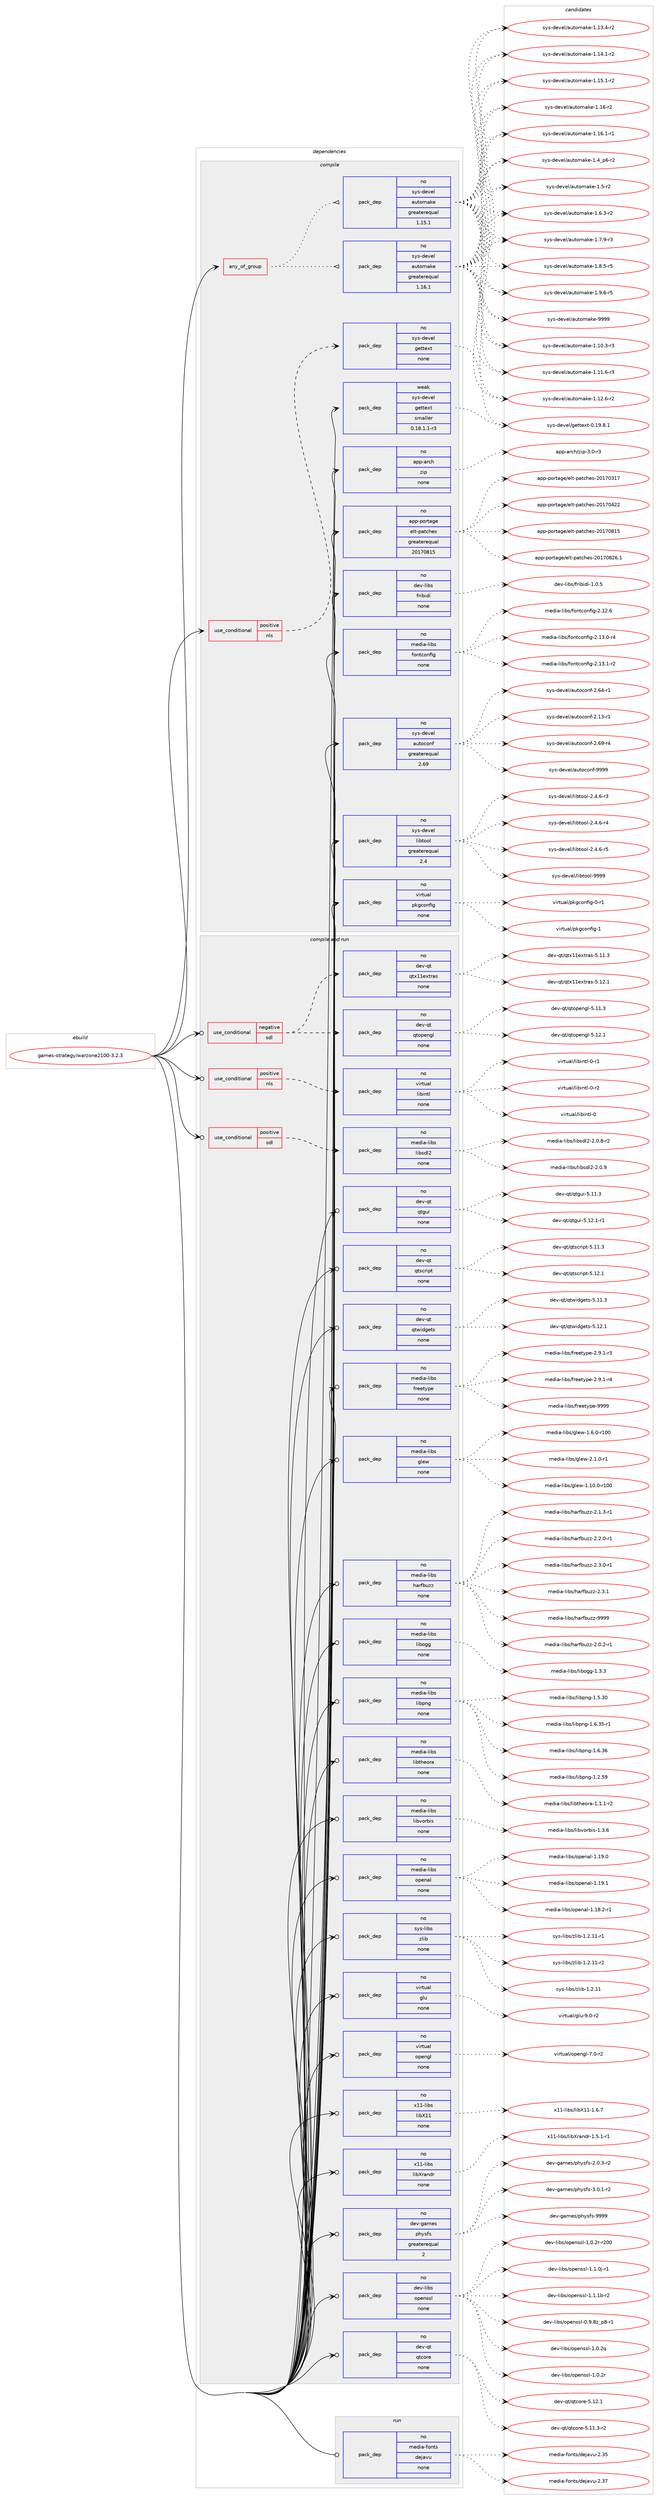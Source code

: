 digraph prolog {

# *************
# Graph options
# *************

newrank=true;
concentrate=true;
compound=true;
graph [rankdir=LR,fontname=Helvetica,fontsize=10,ranksep=1.5];#, ranksep=2.5, nodesep=0.2];
edge  [arrowhead=vee];
node  [fontname=Helvetica,fontsize=10];

# **********
# The ebuild
# **********

subgraph cluster_leftcol {
color=gray;
rank=same;
label=<<i>ebuild</i>>;
id [label="games-strategy/warzone2100-3.2.3", color=red, width=4, href="../games-strategy/warzone2100-3.2.3.svg"];
}

# ****************
# The dependencies
# ****************

subgraph cluster_midcol {
color=gray;
label=<<i>dependencies</i>>;
subgraph cluster_compile {
fillcolor="#eeeeee";
style=filled;
label=<<i>compile</i>>;
subgraph any23508 {
dependency1561836 [label=<<TABLE BORDER="0" CELLBORDER="1" CELLSPACING="0" CELLPADDING="4"><TR><TD CELLPADDING="10">any_of_group</TD></TR></TABLE>>, shape=none, color=red];subgraph pack1110470 {
dependency1561837 [label=<<TABLE BORDER="0" CELLBORDER="1" CELLSPACING="0" CELLPADDING="4" WIDTH="220"><TR><TD ROWSPAN="6" CELLPADDING="30">pack_dep</TD></TR><TR><TD WIDTH="110">no</TD></TR><TR><TD>sys-devel</TD></TR><TR><TD>automake</TD></TR><TR><TD>greaterequal</TD></TR><TR><TD>1.16.1</TD></TR></TABLE>>, shape=none, color=blue];
}
dependency1561836:e -> dependency1561837:w [weight=20,style="dotted",arrowhead="oinv"];
subgraph pack1110471 {
dependency1561838 [label=<<TABLE BORDER="0" CELLBORDER="1" CELLSPACING="0" CELLPADDING="4" WIDTH="220"><TR><TD ROWSPAN="6" CELLPADDING="30">pack_dep</TD></TR><TR><TD WIDTH="110">no</TD></TR><TR><TD>sys-devel</TD></TR><TR><TD>automake</TD></TR><TR><TD>greaterequal</TD></TR><TR><TD>1.15.1</TD></TR></TABLE>>, shape=none, color=blue];
}
dependency1561836:e -> dependency1561838:w [weight=20,style="dotted",arrowhead="oinv"];
}
id:e -> dependency1561836:w [weight=20,style="solid",arrowhead="vee"];
subgraph cond427263 {
dependency1561839 [label=<<TABLE BORDER="0" CELLBORDER="1" CELLSPACING="0" CELLPADDING="4"><TR><TD ROWSPAN="3" CELLPADDING="10">use_conditional</TD></TR><TR><TD>positive</TD></TR><TR><TD>nls</TD></TR></TABLE>>, shape=none, color=red];
subgraph pack1110472 {
dependency1561840 [label=<<TABLE BORDER="0" CELLBORDER="1" CELLSPACING="0" CELLPADDING="4" WIDTH="220"><TR><TD ROWSPAN="6" CELLPADDING="30">pack_dep</TD></TR><TR><TD WIDTH="110">no</TD></TR><TR><TD>sys-devel</TD></TR><TR><TD>gettext</TD></TR><TR><TD>none</TD></TR><TR><TD></TD></TR></TABLE>>, shape=none, color=blue];
}
dependency1561839:e -> dependency1561840:w [weight=20,style="dashed",arrowhead="vee"];
}
id:e -> dependency1561839:w [weight=20,style="solid",arrowhead="vee"];
subgraph pack1110473 {
dependency1561841 [label=<<TABLE BORDER="0" CELLBORDER="1" CELLSPACING="0" CELLPADDING="4" WIDTH="220"><TR><TD ROWSPAN="6" CELLPADDING="30">pack_dep</TD></TR><TR><TD WIDTH="110">no</TD></TR><TR><TD>app-arch</TD></TR><TR><TD>zip</TD></TR><TR><TD>none</TD></TR><TR><TD></TD></TR></TABLE>>, shape=none, color=blue];
}
id:e -> dependency1561841:w [weight=20,style="solid",arrowhead="vee"];
subgraph pack1110474 {
dependency1561842 [label=<<TABLE BORDER="0" CELLBORDER="1" CELLSPACING="0" CELLPADDING="4" WIDTH="220"><TR><TD ROWSPAN="6" CELLPADDING="30">pack_dep</TD></TR><TR><TD WIDTH="110">no</TD></TR><TR><TD>app-portage</TD></TR><TR><TD>elt-patches</TD></TR><TR><TD>greaterequal</TD></TR><TR><TD>20170815</TD></TR></TABLE>>, shape=none, color=blue];
}
id:e -> dependency1561842:w [weight=20,style="solid",arrowhead="vee"];
subgraph pack1110475 {
dependency1561843 [label=<<TABLE BORDER="0" CELLBORDER="1" CELLSPACING="0" CELLPADDING="4" WIDTH="220"><TR><TD ROWSPAN="6" CELLPADDING="30">pack_dep</TD></TR><TR><TD WIDTH="110">no</TD></TR><TR><TD>dev-libs</TD></TR><TR><TD>fribidi</TD></TR><TR><TD>none</TD></TR><TR><TD></TD></TR></TABLE>>, shape=none, color=blue];
}
id:e -> dependency1561843:w [weight=20,style="solid",arrowhead="vee"];
subgraph pack1110476 {
dependency1561844 [label=<<TABLE BORDER="0" CELLBORDER="1" CELLSPACING="0" CELLPADDING="4" WIDTH="220"><TR><TD ROWSPAN="6" CELLPADDING="30">pack_dep</TD></TR><TR><TD WIDTH="110">no</TD></TR><TR><TD>media-libs</TD></TR><TR><TD>fontconfig</TD></TR><TR><TD>none</TD></TR><TR><TD></TD></TR></TABLE>>, shape=none, color=blue];
}
id:e -> dependency1561844:w [weight=20,style="solid",arrowhead="vee"];
subgraph pack1110477 {
dependency1561845 [label=<<TABLE BORDER="0" CELLBORDER="1" CELLSPACING="0" CELLPADDING="4" WIDTH="220"><TR><TD ROWSPAN="6" CELLPADDING="30">pack_dep</TD></TR><TR><TD WIDTH="110">no</TD></TR><TR><TD>sys-devel</TD></TR><TR><TD>autoconf</TD></TR><TR><TD>greaterequal</TD></TR><TR><TD>2.69</TD></TR></TABLE>>, shape=none, color=blue];
}
id:e -> dependency1561845:w [weight=20,style="solid",arrowhead="vee"];
subgraph pack1110478 {
dependency1561846 [label=<<TABLE BORDER="0" CELLBORDER="1" CELLSPACING="0" CELLPADDING="4" WIDTH="220"><TR><TD ROWSPAN="6" CELLPADDING="30">pack_dep</TD></TR><TR><TD WIDTH="110">no</TD></TR><TR><TD>sys-devel</TD></TR><TR><TD>libtool</TD></TR><TR><TD>greaterequal</TD></TR><TR><TD>2.4</TD></TR></TABLE>>, shape=none, color=blue];
}
id:e -> dependency1561846:w [weight=20,style="solid",arrowhead="vee"];
subgraph pack1110479 {
dependency1561847 [label=<<TABLE BORDER="0" CELLBORDER="1" CELLSPACING="0" CELLPADDING="4" WIDTH="220"><TR><TD ROWSPAN="6" CELLPADDING="30">pack_dep</TD></TR><TR><TD WIDTH="110">no</TD></TR><TR><TD>virtual</TD></TR><TR><TD>pkgconfig</TD></TR><TR><TD>none</TD></TR><TR><TD></TD></TR></TABLE>>, shape=none, color=blue];
}
id:e -> dependency1561847:w [weight=20,style="solid",arrowhead="vee"];
subgraph pack1110480 {
dependency1561848 [label=<<TABLE BORDER="0" CELLBORDER="1" CELLSPACING="0" CELLPADDING="4" WIDTH="220"><TR><TD ROWSPAN="6" CELLPADDING="30">pack_dep</TD></TR><TR><TD WIDTH="110">weak</TD></TR><TR><TD>sys-devel</TD></TR><TR><TD>gettext</TD></TR><TR><TD>smaller</TD></TR><TR><TD>0.18.1.1-r3</TD></TR></TABLE>>, shape=none, color=blue];
}
id:e -> dependency1561848:w [weight=20,style="solid",arrowhead="vee"];
}
subgraph cluster_compileandrun {
fillcolor="#eeeeee";
style=filled;
label=<<i>compile and run</i>>;
subgraph cond427264 {
dependency1561849 [label=<<TABLE BORDER="0" CELLBORDER="1" CELLSPACING="0" CELLPADDING="4"><TR><TD ROWSPAN="3" CELLPADDING="10">use_conditional</TD></TR><TR><TD>negative</TD></TR><TR><TD>sdl</TD></TR></TABLE>>, shape=none, color=red];
subgraph pack1110481 {
dependency1561850 [label=<<TABLE BORDER="0" CELLBORDER="1" CELLSPACING="0" CELLPADDING="4" WIDTH="220"><TR><TD ROWSPAN="6" CELLPADDING="30">pack_dep</TD></TR><TR><TD WIDTH="110">no</TD></TR><TR><TD>dev-qt</TD></TR><TR><TD>qtopengl</TD></TR><TR><TD>none</TD></TR><TR><TD></TD></TR></TABLE>>, shape=none, color=blue];
}
dependency1561849:e -> dependency1561850:w [weight=20,style="dashed",arrowhead="vee"];
subgraph pack1110482 {
dependency1561851 [label=<<TABLE BORDER="0" CELLBORDER="1" CELLSPACING="0" CELLPADDING="4" WIDTH="220"><TR><TD ROWSPAN="6" CELLPADDING="30">pack_dep</TD></TR><TR><TD WIDTH="110">no</TD></TR><TR><TD>dev-qt</TD></TR><TR><TD>qtx11extras</TD></TR><TR><TD>none</TD></TR><TR><TD></TD></TR></TABLE>>, shape=none, color=blue];
}
dependency1561849:e -> dependency1561851:w [weight=20,style="dashed",arrowhead="vee"];
}
id:e -> dependency1561849:w [weight=20,style="solid",arrowhead="odotvee"];
subgraph cond427265 {
dependency1561852 [label=<<TABLE BORDER="0" CELLBORDER="1" CELLSPACING="0" CELLPADDING="4"><TR><TD ROWSPAN="3" CELLPADDING="10">use_conditional</TD></TR><TR><TD>positive</TD></TR><TR><TD>nls</TD></TR></TABLE>>, shape=none, color=red];
subgraph pack1110483 {
dependency1561853 [label=<<TABLE BORDER="0" CELLBORDER="1" CELLSPACING="0" CELLPADDING="4" WIDTH="220"><TR><TD ROWSPAN="6" CELLPADDING="30">pack_dep</TD></TR><TR><TD WIDTH="110">no</TD></TR><TR><TD>virtual</TD></TR><TR><TD>libintl</TD></TR><TR><TD>none</TD></TR><TR><TD></TD></TR></TABLE>>, shape=none, color=blue];
}
dependency1561852:e -> dependency1561853:w [weight=20,style="dashed",arrowhead="vee"];
}
id:e -> dependency1561852:w [weight=20,style="solid",arrowhead="odotvee"];
subgraph cond427266 {
dependency1561854 [label=<<TABLE BORDER="0" CELLBORDER="1" CELLSPACING="0" CELLPADDING="4"><TR><TD ROWSPAN="3" CELLPADDING="10">use_conditional</TD></TR><TR><TD>positive</TD></TR><TR><TD>sdl</TD></TR></TABLE>>, shape=none, color=red];
subgraph pack1110484 {
dependency1561855 [label=<<TABLE BORDER="0" CELLBORDER="1" CELLSPACING="0" CELLPADDING="4" WIDTH="220"><TR><TD ROWSPAN="6" CELLPADDING="30">pack_dep</TD></TR><TR><TD WIDTH="110">no</TD></TR><TR><TD>media-libs</TD></TR><TR><TD>libsdl2</TD></TR><TR><TD>none</TD></TR><TR><TD></TD></TR></TABLE>>, shape=none, color=blue];
}
dependency1561854:e -> dependency1561855:w [weight=20,style="dashed",arrowhead="vee"];
}
id:e -> dependency1561854:w [weight=20,style="solid",arrowhead="odotvee"];
subgraph pack1110485 {
dependency1561856 [label=<<TABLE BORDER="0" CELLBORDER="1" CELLSPACING="0" CELLPADDING="4" WIDTH="220"><TR><TD ROWSPAN="6" CELLPADDING="30">pack_dep</TD></TR><TR><TD WIDTH="110">no</TD></TR><TR><TD>dev-games</TD></TR><TR><TD>physfs</TD></TR><TR><TD>greaterequal</TD></TR><TR><TD>2</TD></TR></TABLE>>, shape=none, color=blue];
}
id:e -> dependency1561856:w [weight=20,style="solid",arrowhead="odotvee"];
subgraph pack1110486 {
dependency1561857 [label=<<TABLE BORDER="0" CELLBORDER="1" CELLSPACING="0" CELLPADDING="4" WIDTH="220"><TR><TD ROWSPAN="6" CELLPADDING="30">pack_dep</TD></TR><TR><TD WIDTH="110">no</TD></TR><TR><TD>dev-libs</TD></TR><TR><TD>openssl</TD></TR><TR><TD>none</TD></TR><TR><TD></TD></TR></TABLE>>, shape=none, color=blue];
}
id:e -> dependency1561857:w [weight=20,style="solid",arrowhead="odotvee"];
subgraph pack1110487 {
dependency1561858 [label=<<TABLE BORDER="0" CELLBORDER="1" CELLSPACING="0" CELLPADDING="4" WIDTH="220"><TR><TD ROWSPAN="6" CELLPADDING="30">pack_dep</TD></TR><TR><TD WIDTH="110">no</TD></TR><TR><TD>dev-qt</TD></TR><TR><TD>qtcore</TD></TR><TR><TD>none</TD></TR><TR><TD></TD></TR></TABLE>>, shape=none, color=blue];
}
id:e -> dependency1561858:w [weight=20,style="solid",arrowhead="odotvee"];
subgraph pack1110488 {
dependency1561859 [label=<<TABLE BORDER="0" CELLBORDER="1" CELLSPACING="0" CELLPADDING="4" WIDTH="220"><TR><TD ROWSPAN="6" CELLPADDING="30">pack_dep</TD></TR><TR><TD WIDTH="110">no</TD></TR><TR><TD>dev-qt</TD></TR><TR><TD>qtgui</TD></TR><TR><TD>none</TD></TR><TR><TD></TD></TR></TABLE>>, shape=none, color=blue];
}
id:e -> dependency1561859:w [weight=20,style="solid",arrowhead="odotvee"];
subgraph pack1110489 {
dependency1561860 [label=<<TABLE BORDER="0" CELLBORDER="1" CELLSPACING="0" CELLPADDING="4" WIDTH="220"><TR><TD ROWSPAN="6" CELLPADDING="30">pack_dep</TD></TR><TR><TD WIDTH="110">no</TD></TR><TR><TD>dev-qt</TD></TR><TR><TD>qtscript</TD></TR><TR><TD>none</TD></TR><TR><TD></TD></TR></TABLE>>, shape=none, color=blue];
}
id:e -> dependency1561860:w [weight=20,style="solid",arrowhead="odotvee"];
subgraph pack1110490 {
dependency1561861 [label=<<TABLE BORDER="0" CELLBORDER="1" CELLSPACING="0" CELLPADDING="4" WIDTH="220"><TR><TD ROWSPAN="6" CELLPADDING="30">pack_dep</TD></TR><TR><TD WIDTH="110">no</TD></TR><TR><TD>dev-qt</TD></TR><TR><TD>qtwidgets</TD></TR><TR><TD>none</TD></TR><TR><TD></TD></TR></TABLE>>, shape=none, color=blue];
}
id:e -> dependency1561861:w [weight=20,style="solid",arrowhead="odotvee"];
subgraph pack1110491 {
dependency1561862 [label=<<TABLE BORDER="0" CELLBORDER="1" CELLSPACING="0" CELLPADDING="4" WIDTH="220"><TR><TD ROWSPAN="6" CELLPADDING="30">pack_dep</TD></TR><TR><TD WIDTH="110">no</TD></TR><TR><TD>media-libs</TD></TR><TR><TD>freetype</TD></TR><TR><TD>none</TD></TR><TR><TD></TD></TR></TABLE>>, shape=none, color=blue];
}
id:e -> dependency1561862:w [weight=20,style="solid",arrowhead="odotvee"];
subgraph pack1110492 {
dependency1561863 [label=<<TABLE BORDER="0" CELLBORDER="1" CELLSPACING="0" CELLPADDING="4" WIDTH="220"><TR><TD ROWSPAN="6" CELLPADDING="30">pack_dep</TD></TR><TR><TD WIDTH="110">no</TD></TR><TR><TD>media-libs</TD></TR><TR><TD>glew</TD></TR><TR><TD>none</TD></TR><TR><TD></TD></TR></TABLE>>, shape=none, color=blue];
}
id:e -> dependency1561863:w [weight=20,style="solid",arrowhead="odotvee"];
subgraph pack1110493 {
dependency1561864 [label=<<TABLE BORDER="0" CELLBORDER="1" CELLSPACING="0" CELLPADDING="4" WIDTH="220"><TR><TD ROWSPAN="6" CELLPADDING="30">pack_dep</TD></TR><TR><TD WIDTH="110">no</TD></TR><TR><TD>media-libs</TD></TR><TR><TD>harfbuzz</TD></TR><TR><TD>none</TD></TR><TR><TD></TD></TR></TABLE>>, shape=none, color=blue];
}
id:e -> dependency1561864:w [weight=20,style="solid",arrowhead="odotvee"];
subgraph pack1110494 {
dependency1561865 [label=<<TABLE BORDER="0" CELLBORDER="1" CELLSPACING="0" CELLPADDING="4" WIDTH="220"><TR><TD ROWSPAN="6" CELLPADDING="30">pack_dep</TD></TR><TR><TD WIDTH="110">no</TD></TR><TR><TD>media-libs</TD></TR><TR><TD>libogg</TD></TR><TR><TD>none</TD></TR><TR><TD></TD></TR></TABLE>>, shape=none, color=blue];
}
id:e -> dependency1561865:w [weight=20,style="solid",arrowhead="odotvee"];
subgraph pack1110495 {
dependency1561866 [label=<<TABLE BORDER="0" CELLBORDER="1" CELLSPACING="0" CELLPADDING="4" WIDTH="220"><TR><TD ROWSPAN="6" CELLPADDING="30">pack_dep</TD></TR><TR><TD WIDTH="110">no</TD></TR><TR><TD>media-libs</TD></TR><TR><TD>libpng</TD></TR><TR><TD>none</TD></TR><TR><TD></TD></TR></TABLE>>, shape=none, color=blue];
}
id:e -> dependency1561866:w [weight=20,style="solid",arrowhead="odotvee"];
subgraph pack1110496 {
dependency1561867 [label=<<TABLE BORDER="0" CELLBORDER="1" CELLSPACING="0" CELLPADDING="4" WIDTH="220"><TR><TD ROWSPAN="6" CELLPADDING="30">pack_dep</TD></TR><TR><TD WIDTH="110">no</TD></TR><TR><TD>media-libs</TD></TR><TR><TD>libtheora</TD></TR><TR><TD>none</TD></TR><TR><TD></TD></TR></TABLE>>, shape=none, color=blue];
}
id:e -> dependency1561867:w [weight=20,style="solid",arrowhead="odotvee"];
subgraph pack1110497 {
dependency1561868 [label=<<TABLE BORDER="0" CELLBORDER="1" CELLSPACING="0" CELLPADDING="4" WIDTH="220"><TR><TD ROWSPAN="6" CELLPADDING="30">pack_dep</TD></TR><TR><TD WIDTH="110">no</TD></TR><TR><TD>media-libs</TD></TR><TR><TD>libvorbis</TD></TR><TR><TD>none</TD></TR><TR><TD></TD></TR></TABLE>>, shape=none, color=blue];
}
id:e -> dependency1561868:w [weight=20,style="solid",arrowhead="odotvee"];
subgraph pack1110498 {
dependency1561869 [label=<<TABLE BORDER="0" CELLBORDER="1" CELLSPACING="0" CELLPADDING="4" WIDTH="220"><TR><TD ROWSPAN="6" CELLPADDING="30">pack_dep</TD></TR><TR><TD WIDTH="110">no</TD></TR><TR><TD>media-libs</TD></TR><TR><TD>openal</TD></TR><TR><TD>none</TD></TR><TR><TD></TD></TR></TABLE>>, shape=none, color=blue];
}
id:e -> dependency1561869:w [weight=20,style="solid",arrowhead="odotvee"];
subgraph pack1110499 {
dependency1561870 [label=<<TABLE BORDER="0" CELLBORDER="1" CELLSPACING="0" CELLPADDING="4" WIDTH="220"><TR><TD ROWSPAN="6" CELLPADDING="30">pack_dep</TD></TR><TR><TD WIDTH="110">no</TD></TR><TR><TD>sys-libs</TD></TR><TR><TD>zlib</TD></TR><TR><TD>none</TD></TR><TR><TD></TD></TR></TABLE>>, shape=none, color=blue];
}
id:e -> dependency1561870:w [weight=20,style="solid",arrowhead="odotvee"];
subgraph pack1110500 {
dependency1561871 [label=<<TABLE BORDER="0" CELLBORDER="1" CELLSPACING="0" CELLPADDING="4" WIDTH="220"><TR><TD ROWSPAN="6" CELLPADDING="30">pack_dep</TD></TR><TR><TD WIDTH="110">no</TD></TR><TR><TD>virtual</TD></TR><TR><TD>glu</TD></TR><TR><TD>none</TD></TR><TR><TD></TD></TR></TABLE>>, shape=none, color=blue];
}
id:e -> dependency1561871:w [weight=20,style="solid",arrowhead="odotvee"];
subgraph pack1110501 {
dependency1561872 [label=<<TABLE BORDER="0" CELLBORDER="1" CELLSPACING="0" CELLPADDING="4" WIDTH="220"><TR><TD ROWSPAN="6" CELLPADDING="30">pack_dep</TD></TR><TR><TD WIDTH="110">no</TD></TR><TR><TD>virtual</TD></TR><TR><TD>opengl</TD></TR><TR><TD>none</TD></TR><TR><TD></TD></TR></TABLE>>, shape=none, color=blue];
}
id:e -> dependency1561872:w [weight=20,style="solid",arrowhead="odotvee"];
subgraph pack1110502 {
dependency1561873 [label=<<TABLE BORDER="0" CELLBORDER="1" CELLSPACING="0" CELLPADDING="4" WIDTH="220"><TR><TD ROWSPAN="6" CELLPADDING="30">pack_dep</TD></TR><TR><TD WIDTH="110">no</TD></TR><TR><TD>x11-libs</TD></TR><TR><TD>libX11</TD></TR><TR><TD>none</TD></TR><TR><TD></TD></TR></TABLE>>, shape=none, color=blue];
}
id:e -> dependency1561873:w [weight=20,style="solid",arrowhead="odotvee"];
subgraph pack1110503 {
dependency1561874 [label=<<TABLE BORDER="0" CELLBORDER="1" CELLSPACING="0" CELLPADDING="4" WIDTH="220"><TR><TD ROWSPAN="6" CELLPADDING="30">pack_dep</TD></TR><TR><TD WIDTH="110">no</TD></TR><TR><TD>x11-libs</TD></TR><TR><TD>libXrandr</TD></TR><TR><TD>none</TD></TR><TR><TD></TD></TR></TABLE>>, shape=none, color=blue];
}
id:e -> dependency1561874:w [weight=20,style="solid",arrowhead="odotvee"];
}
subgraph cluster_run {
fillcolor="#eeeeee";
style=filled;
label=<<i>run</i>>;
subgraph pack1110504 {
dependency1561875 [label=<<TABLE BORDER="0" CELLBORDER="1" CELLSPACING="0" CELLPADDING="4" WIDTH="220"><TR><TD ROWSPAN="6" CELLPADDING="30">pack_dep</TD></TR><TR><TD WIDTH="110">no</TD></TR><TR><TD>media-fonts</TD></TR><TR><TD>dejavu</TD></TR><TR><TD>none</TD></TR><TR><TD></TD></TR></TABLE>>, shape=none, color=blue];
}
id:e -> dependency1561875:w [weight=20,style="solid",arrowhead="odot"];
}
}

# **************
# The candidates
# **************

subgraph cluster_choices {
rank=same;
color=gray;
label=<<i>candidates</i>>;

subgraph choice1110470 {
color=black;
nodesep=1;
choice11512111545100101118101108479711711611110997107101454946494846514511451 [label="sys-devel/automake-1.10.3-r3", color=red, width=4,href="../sys-devel/automake-1.10.3-r3.svg"];
choice11512111545100101118101108479711711611110997107101454946494946544511451 [label="sys-devel/automake-1.11.6-r3", color=red, width=4,href="../sys-devel/automake-1.11.6-r3.svg"];
choice11512111545100101118101108479711711611110997107101454946495046544511450 [label="sys-devel/automake-1.12.6-r2", color=red, width=4,href="../sys-devel/automake-1.12.6-r2.svg"];
choice11512111545100101118101108479711711611110997107101454946495146524511450 [label="sys-devel/automake-1.13.4-r2", color=red, width=4,href="../sys-devel/automake-1.13.4-r2.svg"];
choice11512111545100101118101108479711711611110997107101454946495246494511450 [label="sys-devel/automake-1.14.1-r2", color=red, width=4,href="../sys-devel/automake-1.14.1-r2.svg"];
choice11512111545100101118101108479711711611110997107101454946495346494511450 [label="sys-devel/automake-1.15.1-r2", color=red, width=4,href="../sys-devel/automake-1.15.1-r2.svg"];
choice1151211154510010111810110847971171161111099710710145494649544511450 [label="sys-devel/automake-1.16-r2", color=red, width=4,href="../sys-devel/automake-1.16-r2.svg"];
choice11512111545100101118101108479711711611110997107101454946495446494511449 [label="sys-devel/automake-1.16.1-r1", color=red, width=4,href="../sys-devel/automake-1.16.1-r1.svg"];
choice115121115451001011181011084797117116111109971071014549465295112544511450 [label="sys-devel/automake-1.4_p6-r2", color=red, width=4,href="../sys-devel/automake-1.4_p6-r2.svg"];
choice11512111545100101118101108479711711611110997107101454946534511450 [label="sys-devel/automake-1.5-r2", color=red, width=4,href="../sys-devel/automake-1.5-r2.svg"];
choice115121115451001011181011084797117116111109971071014549465446514511450 [label="sys-devel/automake-1.6.3-r2", color=red, width=4,href="../sys-devel/automake-1.6.3-r2.svg"];
choice115121115451001011181011084797117116111109971071014549465546574511451 [label="sys-devel/automake-1.7.9-r3", color=red, width=4,href="../sys-devel/automake-1.7.9-r3.svg"];
choice115121115451001011181011084797117116111109971071014549465646534511453 [label="sys-devel/automake-1.8.5-r5", color=red, width=4,href="../sys-devel/automake-1.8.5-r5.svg"];
choice115121115451001011181011084797117116111109971071014549465746544511453 [label="sys-devel/automake-1.9.6-r5", color=red, width=4,href="../sys-devel/automake-1.9.6-r5.svg"];
choice115121115451001011181011084797117116111109971071014557575757 [label="sys-devel/automake-9999", color=red, width=4,href="../sys-devel/automake-9999.svg"];
dependency1561837:e -> choice11512111545100101118101108479711711611110997107101454946494846514511451:w [style=dotted,weight="100"];
dependency1561837:e -> choice11512111545100101118101108479711711611110997107101454946494946544511451:w [style=dotted,weight="100"];
dependency1561837:e -> choice11512111545100101118101108479711711611110997107101454946495046544511450:w [style=dotted,weight="100"];
dependency1561837:e -> choice11512111545100101118101108479711711611110997107101454946495146524511450:w [style=dotted,weight="100"];
dependency1561837:e -> choice11512111545100101118101108479711711611110997107101454946495246494511450:w [style=dotted,weight="100"];
dependency1561837:e -> choice11512111545100101118101108479711711611110997107101454946495346494511450:w [style=dotted,weight="100"];
dependency1561837:e -> choice1151211154510010111810110847971171161111099710710145494649544511450:w [style=dotted,weight="100"];
dependency1561837:e -> choice11512111545100101118101108479711711611110997107101454946495446494511449:w [style=dotted,weight="100"];
dependency1561837:e -> choice115121115451001011181011084797117116111109971071014549465295112544511450:w [style=dotted,weight="100"];
dependency1561837:e -> choice11512111545100101118101108479711711611110997107101454946534511450:w [style=dotted,weight="100"];
dependency1561837:e -> choice115121115451001011181011084797117116111109971071014549465446514511450:w [style=dotted,weight="100"];
dependency1561837:e -> choice115121115451001011181011084797117116111109971071014549465546574511451:w [style=dotted,weight="100"];
dependency1561837:e -> choice115121115451001011181011084797117116111109971071014549465646534511453:w [style=dotted,weight="100"];
dependency1561837:e -> choice115121115451001011181011084797117116111109971071014549465746544511453:w [style=dotted,weight="100"];
dependency1561837:e -> choice115121115451001011181011084797117116111109971071014557575757:w [style=dotted,weight="100"];
}
subgraph choice1110471 {
color=black;
nodesep=1;
choice11512111545100101118101108479711711611110997107101454946494846514511451 [label="sys-devel/automake-1.10.3-r3", color=red, width=4,href="../sys-devel/automake-1.10.3-r3.svg"];
choice11512111545100101118101108479711711611110997107101454946494946544511451 [label="sys-devel/automake-1.11.6-r3", color=red, width=4,href="../sys-devel/automake-1.11.6-r3.svg"];
choice11512111545100101118101108479711711611110997107101454946495046544511450 [label="sys-devel/automake-1.12.6-r2", color=red, width=4,href="../sys-devel/automake-1.12.6-r2.svg"];
choice11512111545100101118101108479711711611110997107101454946495146524511450 [label="sys-devel/automake-1.13.4-r2", color=red, width=4,href="../sys-devel/automake-1.13.4-r2.svg"];
choice11512111545100101118101108479711711611110997107101454946495246494511450 [label="sys-devel/automake-1.14.1-r2", color=red, width=4,href="../sys-devel/automake-1.14.1-r2.svg"];
choice11512111545100101118101108479711711611110997107101454946495346494511450 [label="sys-devel/automake-1.15.1-r2", color=red, width=4,href="../sys-devel/automake-1.15.1-r2.svg"];
choice1151211154510010111810110847971171161111099710710145494649544511450 [label="sys-devel/automake-1.16-r2", color=red, width=4,href="../sys-devel/automake-1.16-r2.svg"];
choice11512111545100101118101108479711711611110997107101454946495446494511449 [label="sys-devel/automake-1.16.1-r1", color=red, width=4,href="../sys-devel/automake-1.16.1-r1.svg"];
choice115121115451001011181011084797117116111109971071014549465295112544511450 [label="sys-devel/automake-1.4_p6-r2", color=red, width=4,href="../sys-devel/automake-1.4_p6-r2.svg"];
choice11512111545100101118101108479711711611110997107101454946534511450 [label="sys-devel/automake-1.5-r2", color=red, width=4,href="../sys-devel/automake-1.5-r2.svg"];
choice115121115451001011181011084797117116111109971071014549465446514511450 [label="sys-devel/automake-1.6.3-r2", color=red, width=4,href="../sys-devel/automake-1.6.3-r2.svg"];
choice115121115451001011181011084797117116111109971071014549465546574511451 [label="sys-devel/automake-1.7.9-r3", color=red, width=4,href="../sys-devel/automake-1.7.9-r3.svg"];
choice115121115451001011181011084797117116111109971071014549465646534511453 [label="sys-devel/automake-1.8.5-r5", color=red, width=4,href="../sys-devel/automake-1.8.5-r5.svg"];
choice115121115451001011181011084797117116111109971071014549465746544511453 [label="sys-devel/automake-1.9.6-r5", color=red, width=4,href="../sys-devel/automake-1.9.6-r5.svg"];
choice115121115451001011181011084797117116111109971071014557575757 [label="sys-devel/automake-9999", color=red, width=4,href="../sys-devel/automake-9999.svg"];
dependency1561838:e -> choice11512111545100101118101108479711711611110997107101454946494846514511451:w [style=dotted,weight="100"];
dependency1561838:e -> choice11512111545100101118101108479711711611110997107101454946494946544511451:w [style=dotted,weight="100"];
dependency1561838:e -> choice11512111545100101118101108479711711611110997107101454946495046544511450:w [style=dotted,weight="100"];
dependency1561838:e -> choice11512111545100101118101108479711711611110997107101454946495146524511450:w [style=dotted,weight="100"];
dependency1561838:e -> choice11512111545100101118101108479711711611110997107101454946495246494511450:w [style=dotted,weight="100"];
dependency1561838:e -> choice11512111545100101118101108479711711611110997107101454946495346494511450:w [style=dotted,weight="100"];
dependency1561838:e -> choice1151211154510010111810110847971171161111099710710145494649544511450:w [style=dotted,weight="100"];
dependency1561838:e -> choice11512111545100101118101108479711711611110997107101454946495446494511449:w [style=dotted,weight="100"];
dependency1561838:e -> choice115121115451001011181011084797117116111109971071014549465295112544511450:w [style=dotted,weight="100"];
dependency1561838:e -> choice11512111545100101118101108479711711611110997107101454946534511450:w [style=dotted,weight="100"];
dependency1561838:e -> choice115121115451001011181011084797117116111109971071014549465446514511450:w [style=dotted,weight="100"];
dependency1561838:e -> choice115121115451001011181011084797117116111109971071014549465546574511451:w [style=dotted,weight="100"];
dependency1561838:e -> choice115121115451001011181011084797117116111109971071014549465646534511453:w [style=dotted,weight="100"];
dependency1561838:e -> choice115121115451001011181011084797117116111109971071014549465746544511453:w [style=dotted,weight="100"];
dependency1561838:e -> choice115121115451001011181011084797117116111109971071014557575757:w [style=dotted,weight="100"];
}
subgraph choice1110472 {
color=black;
nodesep=1;
choice1151211154510010111810110847103101116116101120116454846495746564649 [label="sys-devel/gettext-0.19.8.1", color=red, width=4,href="../sys-devel/gettext-0.19.8.1.svg"];
dependency1561840:e -> choice1151211154510010111810110847103101116116101120116454846495746564649:w [style=dotted,weight="100"];
}
subgraph choice1110473 {
color=black;
nodesep=1;
choice9711211245971149910447122105112455146484511451 [label="app-arch/zip-3.0-r3", color=red, width=4,href="../app-arch/zip-3.0-r3.svg"];
dependency1561841:e -> choice9711211245971149910447122105112455146484511451:w [style=dotted,weight="100"];
}
subgraph choice1110474 {
color=black;
nodesep=1;
choice97112112451121111141169710310147101108116451129711699104101115455048495548514955 [label="app-portage/elt-patches-20170317", color=red, width=4,href="../app-portage/elt-patches-20170317.svg"];
choice97112112451121111141169710310147101108116451129711699104101115455048495548525050 [label="app-portage/elt-patches-20170422", color=red, width=4,href="../app-portage/elt-patches-20170422.svg"];
choice97112112451121111141169710310147101108116451129711699104101115455048495548564953 [label="app-portage/elt-patches-20170815", color=red, width=4,href="../app-portage/elt-patches-20170815.svg"];
choice971121124511211111411697103101471011081164511297116991041011154550484955485650544649 [label="app-portage/elt-patches-20170826.1", color=red, width=4,href="../app-portage/elt-patches-20170826.1.svg"];
dependency1561842:e -> choice97112112451121111141169710310147101108116451129711699104101115455048495548514955:w [style=dotted,weight="100"];
dependency1561842:e -> choice97112112451121111141169710310147101108116451129711699104101115455048495548525050:w [style=dotted,weight="100"];
dependency1561842:e -> choice97112112451121111141169710310147101108116451129711699104101115455048495548564953:w [style=dotted,weight="100"];
dependency1561842:e -> choice971121124511211111411697103101471011081164511297116991041011154550484955485650544649:w [style=dotted,weight="100"];
}
subgraph choice1110475 {
color=black;
nodesep=1;
choice10010111845108105981154710211410598105100105454946484653 [label="dev-libs/fribidi-1.0.5", color=red, width=4,href="../dev-libs/fribidi-1.0.5.svg"];
dependency1561843:e -> choice10010111845108105981154710211410598105100105454946484653:w [style=dotted,weight="100"];
}
subgraph choice1110476 {
color=black;
nodesep=1;
choice109101100105974510810598115471021111101169911111010210510345504649504654 [label="media-libs/fontconfig-2.12.6", color=red, width=4,href="../media-libs/fontconfig-2.12.6.svg"];
choice1091011001059745108105981154710211111011699111110102105103455046495146484511452 [label="media-libs/fontconfig-2.13.0-r4", color=red, width=4,href="../media-libs/fontconfig-2.13.0-r4.svg"];
choice1091011001059745108105981154710211111011699111110102105103455046495146494511450 [label="media-libs/fontconfig-2.13.1-r2", color=red, width=4,href="../media-libs/fontconfig-2.13.1-r2.svg"];
dependency1561844:e -> choice109101100105974510810598115471021111101169911111010210510345504649504654:w [style=dotted,weight="100"];
dependency1561844:e -> choice1091011001059745108105981154710211111011699111110102105103455046495146484511452:w [style=dotted,weight="100"];
dependency1561844:e -> choice1091011001059745108105981154710211111011699111110102105103455046495146494511450:w [style=dotted,weight="100"];
}
subgraph choice1110477 {
color=black;
nodesep=1;
choice1151211154510010111810110847971171161119911111010245504649514511449 [label="sys-devel/autoconf-2.13-r1", color=red, width=4,href="../sys-devel/autoconf-2.13-r1.svg"];
choice1151211154510010111810110847971171161119911111010245504654524511449 [label="sys-devel/autoconf-2.64-r1", color=red, width=4,href="../sys-devel/autoconf-2.64-r1.svg"];
choice1151211154510010111810110847971171161119911111010245504654574511452 [label="sys-devel/autoconf-2.69-r4", color=red, width=4,href="../sys-devel/autoconf-2.69-r4.svg"];
choice115121115451001011181011084797117116111991111101024557575757 [label="sys-devel/autoconf-9999", color=red, width=4,href="../sys-devel/autoconf-9999.svg"];
dependency1561845:e -> choice1151211154510010111810110847971171161119911111010245504649514511449:w [style=dotted,weight="100"];
dependency1561845:e -> choice1151211154510010111810110847971171161119911111010245504654524511449:w [style=dotted,weight="100"];
dependency1561845:e -> choice1151211154510010111810110847971171161119911111010245504654574511452:w [style=dotted,weight="100"];
dependency1561845:e -> choice115121115451001011181011084797117116111991111101024557575757:w [style=dotted,weight="100"];
}
subgraph choice1110478 {
color=black;
nodesep=1;
choice1151211154510010111810110847108105981161111111084550465246544511451 [label="sys-devel/libtool-2.4.6-r3", color=red, width=4,href="../sys-devel/libtool-2.4.6-r3.svg"];
choice1151211154510010111810110847108105981161111111084550465246544511452 [label="sys-devel/libtool-2.4.6-r4", color=red, width=4,href="../sys-devel/libtool-2.4.6-r4.svg"];
choice1151211154510010111810110847108105981161111111084550465246544511453 [label="sys-devel/libtool-2.4.6-r5", color=red, width=4,href="../sys-devel/libtool-2.4.6-r5.svg"];
choice1151211154510010111810110847108105981161111111084557575757 [label="sys-devel/libtool-9999", color=red, width=4,href="../sys-devel/libtool-9999.svg"];
dependency1561846:e -> choice1151211154510010111810110847108105981161111111084550465246544511451:w [style=dotted,weight="100"];
dependency1561846:e -> choice1151211154510010111810110847108105981161111111084550465246544511452:w [style=dotted,weight="100"];
dependency1561846:e -> choice1151211154510010111810110847108105981161111111084550465246544511453:w [style=dotted,weight="100"];
dependency1561846:e -> choice1151211154510010111810110847108105981161111111084557575757:w [style=dotted,weight="100"];
}
subgraph choice1110479 {
color=black;
nodesep=1;
choice11810511411611797108471121071039911111010210510345484511449 [label="virtual/pkgconfig-0-r1", color=red, width=4,href="../virtual/pkgconfig-0-r1.svg"];
choice1181051141161179710847112107103991111101021051034549 [label="virtual/pkgconfig-1", color=red, width=4,href="../virtual/pkgconfig-1.svg"];
dependency1561847:e -> choice11810511411611797108471121071039911111010210510345484511449:w [style=dotted,weight="100"];
dependency1561847:e -> choice1181051141161179710847112107103991111101021051034549:w [style=dotted,weight="100"];
}
subgraph choice1110480 {
color=black;
nodesep=1;
choice1151211154510010111810110847103101116116101120116454846495746564649 [label="sys-devel/gettext-0.19.8.1", color=red, width=4,href="../sys-devel/gettext-0.19.8.1.svg"];
dependency1561848:e -> choice1151211154510010111810110847103101116116101120116454846495746564649:w [style=dotted,weight="100"];
}
subgraph choice1110481 {
color=black;
nodesep=1;
choice100101118451131164711311611111210111010310845534649494651 [label="dev-qt/qtopengl-5.11.3", color=red, width=4,href="../dev-qt/qtopengl-5.11.3.svg"];
choice100101118451131164711311611111210111010310845534649504649 [label="dev-qt/qtopengl-5.12.1", color=red, width=4,href="../dev-qt/qtopengl-5.12.1.svg"];
dependency1561850:e -> choice100101118451131164711311611111210111010310845534649494651:w [style=dotted,weight="100"];
dependency1561850:e -> choice100101118451131164711311611111210111010310845534649504649:w [style=dotted,weight="100"];
}
subgraph choice1110482 {
color=black;
nodesep=1;
choice100101118451131164711311612049491011201161149711545534649494651 [label="dev-qt/qtx11extras-5.11.3", color=red, width=4,href="../dev-qt/qtx11extras-5.11.3.svg"];
choice100101118451131164711311612049491011201161149711545534649504649 [label="dev-qt/qtx11extras-5.12.1", color=red, width=4,href="../dev-qt/qtx11extras-5.12.1.svg"];
dependency1561851:e -> choice100101118451131164711311612049491011201161149711545534649494651:w [style=dotted,weight="100"];
dependency1561851:e -> choice100101118451131164711311612049491011201161149711545534649504649:w [style=dotted,weight="100"];
}
subgraph choice1110483 {
color=black;
nodesep=1;
choice1181051141161179710847108105981051101161084548 [label="virtual/libintl-0", color=red, width=4,href="../virtual/libintl-0.svg"];
choice11810511411611797108471081059810511011610845484511449 [label="virtual/libintl-0-r1", color=red, width=4,href="../virtual/libintl-0-r1.svg"];
choice11810511411611797108471081059810511011610845484511450 [label="virtual/libintl-0-r2", color=red, width=4,href="../virtual/libintl-0-r2.svg"];
dependency1561853:e -> choice1181051141161179710847108105981051101161084548:w [style=dotted,weight="100"];
dependency1561853:e -> choice11810511411611797108471081059810511011610845484511449:w [style=dotted,weight="100"];
dependency1561853:e -> choice11810511411611797108471081059810511011610845484511450:w [style=dotted,weight="100"];
}
subgraph choice1110484 {
color=black;
nodesep=1;
choice1091011001059745108105981154710810598115100108504550464846564511450 [label="media-libs/libsdl2-2.0.8-r2", color=red, width=4,href="../media-libs/libsdl2-2.0.8-r2.svg"];
choice109101100105974510810598115471081059811510010850455046484657 [label="media-libs/libsdl2-2.0.9", color=red, width=4,href="../media-libs/libsdl2-2.0.9.svg"];
dependency1561855:e -> choice1091011001059745108105981154710810598115100108504550464846564511450:w [style=dotted,weight="100"];
dependency1561855:e -> choice109101100105974510810598115471081059811510010850455046484657:w [style=dotted,weight="100"];
}
subgraph choice1110485 {
color=black;
nodesep=1;
choice1001011184510397109101115471121041211151021154550464846514511450 [label="dev-games/physfs-2.0.3-r2", color=red, width=4,href="../dev-games/physfs-2.0.3-r2.svg"];
choice1001011184510397109101115471121041211151021154551464846494511450 [label="dev-games/physfs-3.0.1-r2", color=red, width=4,href="../dev-games/physfs-3.0.1-r2.svg"];
choice1001011184510397109101115471121041211151021154557575757 [label="dev-games/physfs-9999", color=red, width=4,href="../dev-games/physfs-9999.svg"];
dependency1561856:e -> choice1001011184510397109101115471121041211151021154550464846514511450:w [style=dotted,weight="100"];
dependency1561856:e -> choice1001011184510397109101115471121041211151021154551464846494511450:w [style=dotted,weight="100"];
dependency1561856:e -> choice1001011184510397109101115471121041211151021154557575757:w [style=dotted,weight="100"];
}
subgraph choice1110486 {
color=black;
nodesep=1;
choice10010111845108105981154711111210111011511510845484657465612295112564511449 [label="dev-libs/openssl-0.9.8z_p8-r1", color=red, width=4,href="../dev-libs/openssl-0.9.8z_p8-r1.svg"];
choice100101118451081059811547111112101110115115108454946484650113 [label="dev-libs/openssl-1.0.2q", color=red, width=4,href="../dev-libs/openssl-1.0.2q.svg"];
choice100101118451081059811547111112101110115115108454946484650114 [label="dev-libs/openssl-1.0.2r", color=red, width=4,href="../dev-libs/openssl-1.0.2r.svg"];
choice10010111845108105981154711111210111011511510845494648465011445114504848 [label="dev-libs/openssl-1.0.2r-r200", color=red, width=4,href="../dev-libs/openssl-1.0.2r-r200.svg"];
choice1001011184510810598115471111121011101151151084549464946481064511449 [label="dev-libs/openssl-1.1.0j-r1", color=red, width=4,href="../dev-libs/openssl-1.1.0j-r1.svg"];
choice100101118451081059811547111112101110115115108454946494649984511450 [label="dev-libs/openssl-1.1.1b-r2", color=red, width=4,href="../dev-libs/openssl-1.1.1b-r2.svg"];
dependency1561857:e -> choice10010111845108105981154711111210111011511510845484657465612295112564511449:w [style=dotted,weight="100"];
dependency1561857:e -> choice100101118451081059811547111112101110115115108454946484650113:w [style=dotted,weight="100"];
dependency1561857:e -> choice100101118451081059811547111112101110115115108454946484650114:w [style=dotted,weight="100"];
dependency1561857:e -> choice10010111845108105981154711111210111011511510845494648465011445114504848:w [style=dotted,weight="100"];
dependency1561857:e -> choice1001011184510810598115471111121011101151151084549464946481064511449:w [style=dotted,weight="100"];
dependency1561857:e -> choice100101118451081059811547111112101110115115108454946494649984511450:w [style=dotted,weight="100"];
}
subgraph choice1110487 {
color=black;
nodesep=1;
choice100101118451131164711311699111114101455346494946514511450 [label="dev-qt/qtcore-5.11.3-r2", color=red, width=4,href="../dev-qt/qtcore-5.11.3-r2.svg"];
choice10010111845113116471131169911111410145534649504649 [label="dev-qt/qtcore-5.12.1", color=red, width=4,href="../dev-qt/qtcore-5.12.1.svg"];
dependency1561858:e -> choice100101118451131164711311699111114101455346494946514511450:w [style=dotted,weight="100"];
dependency1561858:e -> choice10010111845113116471131169911111410145534649504649:w [style=dotted,weight="100"];
}
subgraph choice1110488 {
color=black;
nodesep=1;
choice100101118451131164711311610311710545534649494651 [label="dev-qt/qtgui-5.11.3", color=red, width=4,href="../dev-qt/qtgui-5.11.3.svg"];
choice1001011184511311647113116103117105455346495046494511449 [label="dev-qt/qtgui-5.12.1-r1", color=red, width=4,href="../dev-qt/qtgui-5.12.1-r1.svg"];
dependency1561859:e -> choice100101118451131164711311610311710545534649494651:w [style=dotted,weight="100"];
dependency1561859:e -> choice1001011184511311647113116103117105455346495046494511449:w [style=dotted,weight="100"];
}
subgraph choice1110489 {
color=black;
nodesep=1;
choice10010111845113116471131161159911410511211645534649494651 [label="dev-qt/qtscript-5.11.3", color=red, width=4,href="../dev-qt/qtscript-5.11.3.svg"];
choice10010111845113116471131161159911410511211645534649504649 [label="dev-qt/qtscript-5.12.1", color=red, width=4,href="../dev-qt/qtscript-5.12.1.svg"];
dependency1561860:e -> choice10010111845113116471131161159911410511211645534649494651:w [style=dotted,weight="100"];
dependency1561860:e -> choice10010111845113116471131161159911410511211645534649504649:w [style=dotted,weight="100"];
}
subgraph choice1110490 {
color=black;
nodesep=1;
choice100101118451131164711311611910510010310111611545534649494651 [label="dev-qt/qtwidgets-5.11.3", color=red, width=4,href="../dev-qt/qtwidgets-5.11.3.svg"];
choice100101118451131164711311611910510010310111611545534649504649 [label="dev-qt/qtwidgets-5.12.1", color=red, width=4,href="../dev-qt/qtwidgets-5.12.1.svg"];
dependency1561861:e -> choice100101118451131164711311611910510010310111611545534649494651:w [style=dotted,weight="100"];
dependency1561861:e -> choice100101118451131164711311611910510010310111611545534649504649:w [style=dotted,weight="100"];
}
subgraph choice1110491 {
color=black;
nodesep=1;
choice109101100105974510810598115471021141011011161211121014550465746494511451 [label="media-libs/freetype-2.9.1-r3", color=red, width=4,href="../media-libs/freetype-2.9.1-r3.svg"];
choice109101100105974510810598115471021141011011161211121014550465746494511452 [label="media-libs/freetype-2.9.1-r4", color=red, width=4,href="../media-libs/freetype-2.9.1-r4.svg"];
choice109101100105974510810598115471021141011011161211121014557575757 [label="media-libs/freetype-9999", color=red, width=4,href="../media-libs/freetype-9999.svg"];
dependency1561862:e -> choice109101100105974510810598115471021141011011161211121014550465746494511451:w [style=dotted,weight="100"];
dependency1561862:e -> choice109101100105974510810598115471021141011011161211121014550465746494511452:w [style=dotted,weight="100"];
dependency1561862:e -> choice109101100105974510810598115471021141011011161211121014557575757:w [style=dotted,weight="100"];
}
subgraph choice1110492 {
color=black;
nodesep=1;
choice109101100105974510810598115471031081011194549464948464845114494848 [label="media-libs/glew-1.10.0-r100", color=red, width=4,href="../media-libs/glew-1.10.0-r100.svg"];
choice1091011001059745108105981154710310810111945494654464845114494848 [label="media-libs/glew-1.6.0-r100", color=red, width=4,href="../media-libs/glew-1.6.0-r100.svg"];
choice109101100105974510810598115471031081011194550464946484511449 [label="media-libs/glew-2.1.0-r1", color=red, width=4,href="../media-libs/glew-2.1.0-r1.svg"];
dependency1561863:e -> choice109101100105974510810598115471031081011194549464948464845114494848:w [style=dotted,weight="100"];
dependency1561863:e -> choice1091011001059745108105981154710310810111945494654464845114494848:w [style=dotted,weight="100"];
dependency1561863:e -> choice109101100105974510810598115471031081011194550464946484511449:w [style=dotted,weight="100"];
}
subgraph choice1110493 {
color=black;
nodesep=1;
choice1091011001059745108105981154710497114102981171221224550464846504511449 [label="media-libs/harfbuzz-2.0.2-r1", color=red, width=4,href="../media-libs/harfbuzz-2.0.2-r1.svg"];
choice1091011001059745108105981154710497114102981171221224550464946514511449 [label="media-libs/harfbuzz-2.1.3-r1", color=red, width=4,href="../media-libs/harfbuzz-2.1.3-r1.svg"];
choice1091011001059745108105981154710497114102981171221224550465046484511449 [label="media-libs/harfbuzz-2.2.0-r1", color=red, width=4,href="../media-libs/harfbuzz-2.2.0-r1.svg"];
choice1091011001059745108105981154710497114102981171221224550465146484511449 [label="media-libs/harfbuzz-2.3.0-r1", color=red, width=4,href="../media-libs/harfbuzz-2.3.0-r1.svg"];
choice109101100105974510810598115471049711410298117122122455046514649 [label="media-libs/harfbuzz-2.3.1", color=red, width=4,href="../media-libs/harfbuzz-2.3.1.svg"];
choice1091011001059745108105981154710497114102981171221224557575757 [label="media-libs/harfbuzz-9999", color=red, width=4,href="../media-libs/harfbuzz-9999.svg"];
dependency1561864:e -> choice1091011001059745108105981154710497114102981171221224550464846504511449:w [style=dotted,weight="100"];
dependency1561864:e -> choice1091011001059745108105981154710497114102981171221224550464946514511449:w [style=dotted,weight="100"];
dependency1561864:e -> choice1091011001059745108105981154710497114102981171221224550465046484511449:w [style=dotted,weight="100"];
dependency1561864:e -> choice1091011001059745108105981154710497114102981171221224550465146484511449:w [style=dotted,weight="100"];
dependency1561864:e -> choice109101100105974510810598115471049711410298117122122455046514649:w [style=dotted,weight="100"];
dependency1561864:e -> choice1091011001059745108105981154710497114102981171221224557575757:w [style=dotted,weight="100"];
}
subgraph choice1110494 {
color=black;
nodesep=1;
choice1091011001059745108105981154710810598111103103454946514651 [label="media-libs/libogg-1.3.3", color=red, width=4,href="../media-libs/libogg-1.3.3.svg"];
dependency1561865:e -> choice1091011001059745108105981154710810598111103103454946514651:w [style=dotted,weight="100"];
}
subgraph choice1110495 {
color=black;
nodesep=1;
choice109101100105974510810598115471081059811211010345494650465357 [label="media-libs/libpng-1.2.59", color=red, width=4,href="../media-libs/libpng-1.2.59.svg"];
choice109101100105974510810598115471081059811211010345494653465148 [label="media-libs/libpng-1.5.30", color=red, width=4,href="../media-libs/libpng-1.5.30.svg"];
choice1091011001059745108105981154710810598112110103454946544651534511449 [label="media-libs/libpng-1.6.35-r1", color=red, width=4,href="../media-libs/libpng-1.6.35-r1.svg"];
choice109101100105974510810598115471081059811211010345494654465154 [label="media-libs/libpng-1.6.36", color=red, width=4,href="../media-libs/libpng-1.6.36.svg"];
dependency1561866:e -> choice109101100105974510810598115471081059811211010345494650465357:w [style=dotted,weight="100"];
dependency1561866:e -> choice109101100105974510810598115471081059811211010345494653465148:w [style=dotted,weight="100"];
dependency1561866:e -> choice1091011001059745108105981154710810598112110103454946544651534511449:w [style=dotted,weight="100"];
dependency1561866:e -> choice109101100105974510810598115471081059811211010345494654465154:w [style=dotted,weight="100"];
}
subgraph choice1110496 {
color=black;
nodesep=1;
choice1091011001059745108105981154710810598116104101111114974549464946494511450 [label="media-libs/libtheora-1.1.1-r2", color=red, width=4,href="../media-libs/libtheora-1.1.1-r2.svg"];
dependency1561867:e -> choice1091011001059745108105981154710810598116104101111114974549464946494511450:w [style=dotted,weight="100"];
}
subgraph choice1110497 {
color=black;
nodesep=1;
choice109101100105974510810598115471081059811811111498105115454946514654 [label="media-libs/libvorbis-1.3.6", color=red, width=4,href="../media-libs/libvorbis-1.3.6.svg"];
dependency1561868:e -> choice109101100105974510810598115471081059811811111498105115454946514654:w [style=dotted,weight="100"];
}
subgraph choice1110498 {
color=black;
nodesep=1;
choice1091011001059745108105981154711111210111097108454946495646504511449 [label="media-libs/openal-1.18.2-r1", color=red, width=4,href="../media-libs/openal-1.18.2-r1.svg"];
choice109101100105974510810598115471111121011109710845494649574648 [label="media-libs/openal-1.19.0", color=red, width=4,href="../media-libs/openal-1.19.0.svg"];
choice109101100105974510810598115471111121011109710845494649574649 [label="media-libs/openal-1.19.1", color=red, width=4,href="../media-libs/openal-1.19.1.svg"];
dependency1561869:e -> choice1091011001059745108105981154711111210111097108454946495646504511449:w [style=dotted,weight="100"];
dependency1561869:e -> choice109101100105974510810598115471111121011109710845494649574648:w [style=dotted,weight="100"];
dependency1561869:e -> choice109101100105974510810598115471111121011109710845494649574649:w [style=dotted,weight="100"];
}
subgraph choice1110499 {
color=black;
nodesep=1;
choice1151211154510810598115471221081059845494650464949 [label="sys-libs/zlib-1.2.11", color=red, width=4,href="../sys-libs/zlib-1.2.11.svg"];
choice11512111545108105981154712210810598454946504649494511449 [label="sys-libs/zlib-1.2.11-r1", color=red, width=4,href="../sys-libs/zlib-1.2.11-r1.svg"];
choice11512111545108105981154712210810598454946504649494511450 [label="sys-libs/zlib-1.2.11-r2", color=red, width=4,href="../sys-libs/zlib-1.2.11-r2.svg"];
dependency1561870:e -> choice1151211154510810598115471221081059845494650464949:w [style=dotted,weight="100"];
dependency1561870:e -> choice11512111545108105981154712210810598454946504649494511449:w [style=dotted,weight="100"];
dependency1561870:e -> choice11512111545108105981154712210810598454946504649494511450:w [style=dotted,weight="100"];
}
subgraph choice1110500 {
color=black;
nodesep=1;
choice1181051141161179710847103108117455746484511450 [label="virtual/glu-9.0-r2", color=red, width=4,href="../virtual/glu-9.0-r2.svg"];
dependency1561871:e -> choice1181051141161179710847103108117455746484511450:w [style=dotted,weight="100"];
}
subgraph choice1110501 {
color=black;
nodesep=1;
choice1181051141161179710847111112101110103108455546484511450 [label="virtual/opengl-7.0-r2", color=red, width=4,href="../virtual/opengl-7.0-r2.svg"];
dependency1561872:e -> choice1181051141161179710847111112101110103108455546484511450:w [style=dotted,weight="100"];
}
subgraph choice1110502 {
color=black;
nodesep=1;
choice120494945108105981154710810598884949454946544655 [label="x11-libs/libX11-1.6.7", color=red, width=4,href="../x11-libs/libX11-1.6.7.svg"];
dependency1561873:e -> choice120494945108105981154710810598884949454946544655:w [style=dotted,weight="100"];
}
subgraph choice1110503 {
color=black;
nodesep=1;
choice12049494510810598115471081059888114971101001144549465346494511449 [label="x11-libs/libXrandr-1.5.1-r1", color=red, width=4,href="../x11-libs/libXrandr-1.5.1-r1.svg"];
dependency1561874:e -> choice12049494510810598115471081059888114971101001144549465346494511449:w [style=dotted,weight="100"];
}
subgraph choice1110504 {
color=black;
nodesep=1;
choice109101100105974510211111011611547100101106971181174550465153 [label="media-fonts/dejavu-2.35", color=red, width=4,href="../media-fonts/dejavu-2.35.svg"];
choice109101100105974510211111011611547100101106971181174550465155 [label="media-fonts/dejavu-2.37", color=red, width=4,href="../media-fonts/dejavu-2.37.svg"];
dependency1561875:e -> choice109101100105974510211111011611547100101106971181174550465153:w [style=dotted,weight="100"];
dependency1561875:e -> choice109101100105974510211111011611547100101106971181174550465155:w [style=dotted,weight="100"];
}
}

}
